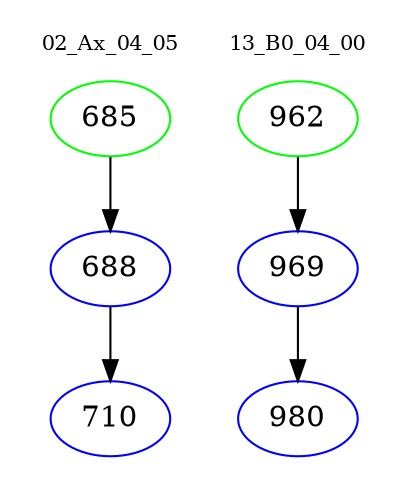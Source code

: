 digraph{
subgraph cluster_0 {
color = white
label = "02_Ax_04_05";
fontsize=10;
T0_685 [label="685", color="green"]
T0_685 -> T0_688 [color="black"]
T0_688 [label="688", color="blue"]
T0_688 -> T0_710 [color="black"]
T0_710 [label="710", color="blue"]
}
subgraph cluster_1 {
color = white
label = "13_B0_04_00";
fontsize=10;
T1_962 [label="962", color="green"]
T1_962 -> T1_969 [color="black"]
T1_969 [label="969", color="blue"]
T1_969 -> T1_980 [color="black"]
T1_980 [label="980", color="blue"]
}
}
